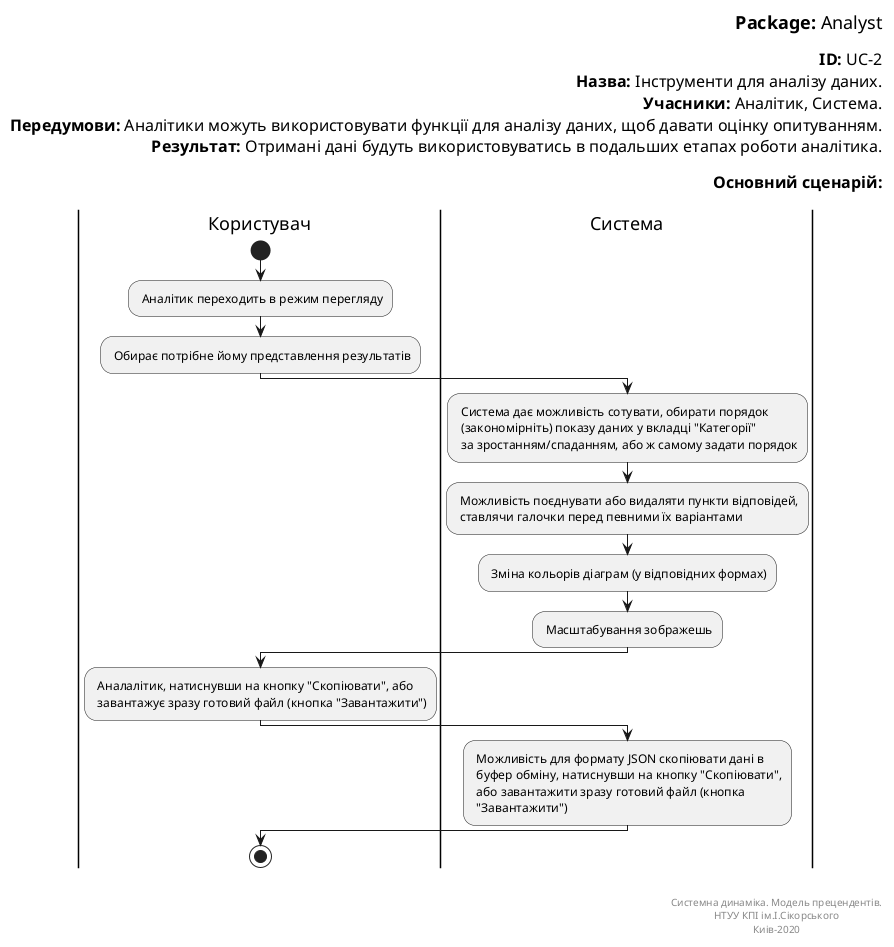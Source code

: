  @startuml Analysis Tools
left header
<font color=000 size=18><b>Package:</b> Analyst

<font color=000 size=16><b>ID:</b> UC-2
<font color=000 size=16><b>Назва:</b> Інструменти для аналізу даних.
<font color=000 size=16><b>Учасники:</b> Аналітик, Система.
<font color=000 size=16><b>Передумови:</b> Аналітики можуть використовувати функції для аналізу даних, щоб давати оцінку опитуванням.
<font color=000 size=16><b>Результат:</b> Отримані дані будуть використовуватись в подальших етапах роботи аналітика.

<font color=000 size=16><b>Основний сценарій:</b>

end header

|Користувач|
start
: Аналітик переходить в режим перегляду;

: Обирає потрібне йому представлення результатів;

|Система|
: Система дає можливість сотувати, обирати порядок
  (закономірніть) показу даних у вкладці "Категорії"
  за зростанням/спаданням, або ж самому задати порядок;

: Можливість поєднувати або видаляти пункти відповідей,
  ставлячи галочки перед певними їх варіантами;

: Зміна кольорів діаграм (у відповідних формах);

: Масштабування зображешь;

|Користувач|
: Аналалітик, натиснувши на кнопку "Скопіювати", або
  завантажує зразу готовий файл (кнопка "Завантажити");

|Система|
: Можливість для формату JSON скопіювати дані в
  буфер обміну, натиснувши на кнопку "Скопіювати",
  або завантажити зразу готовий файл (кнопка
  "Завантажити");

|Користувач|
stop;

right footer


Системна динаміка. Модель прецендентів.
НТУУ КПІ ім.І.Сікорського
Киів-2020
end footer

@enduml
